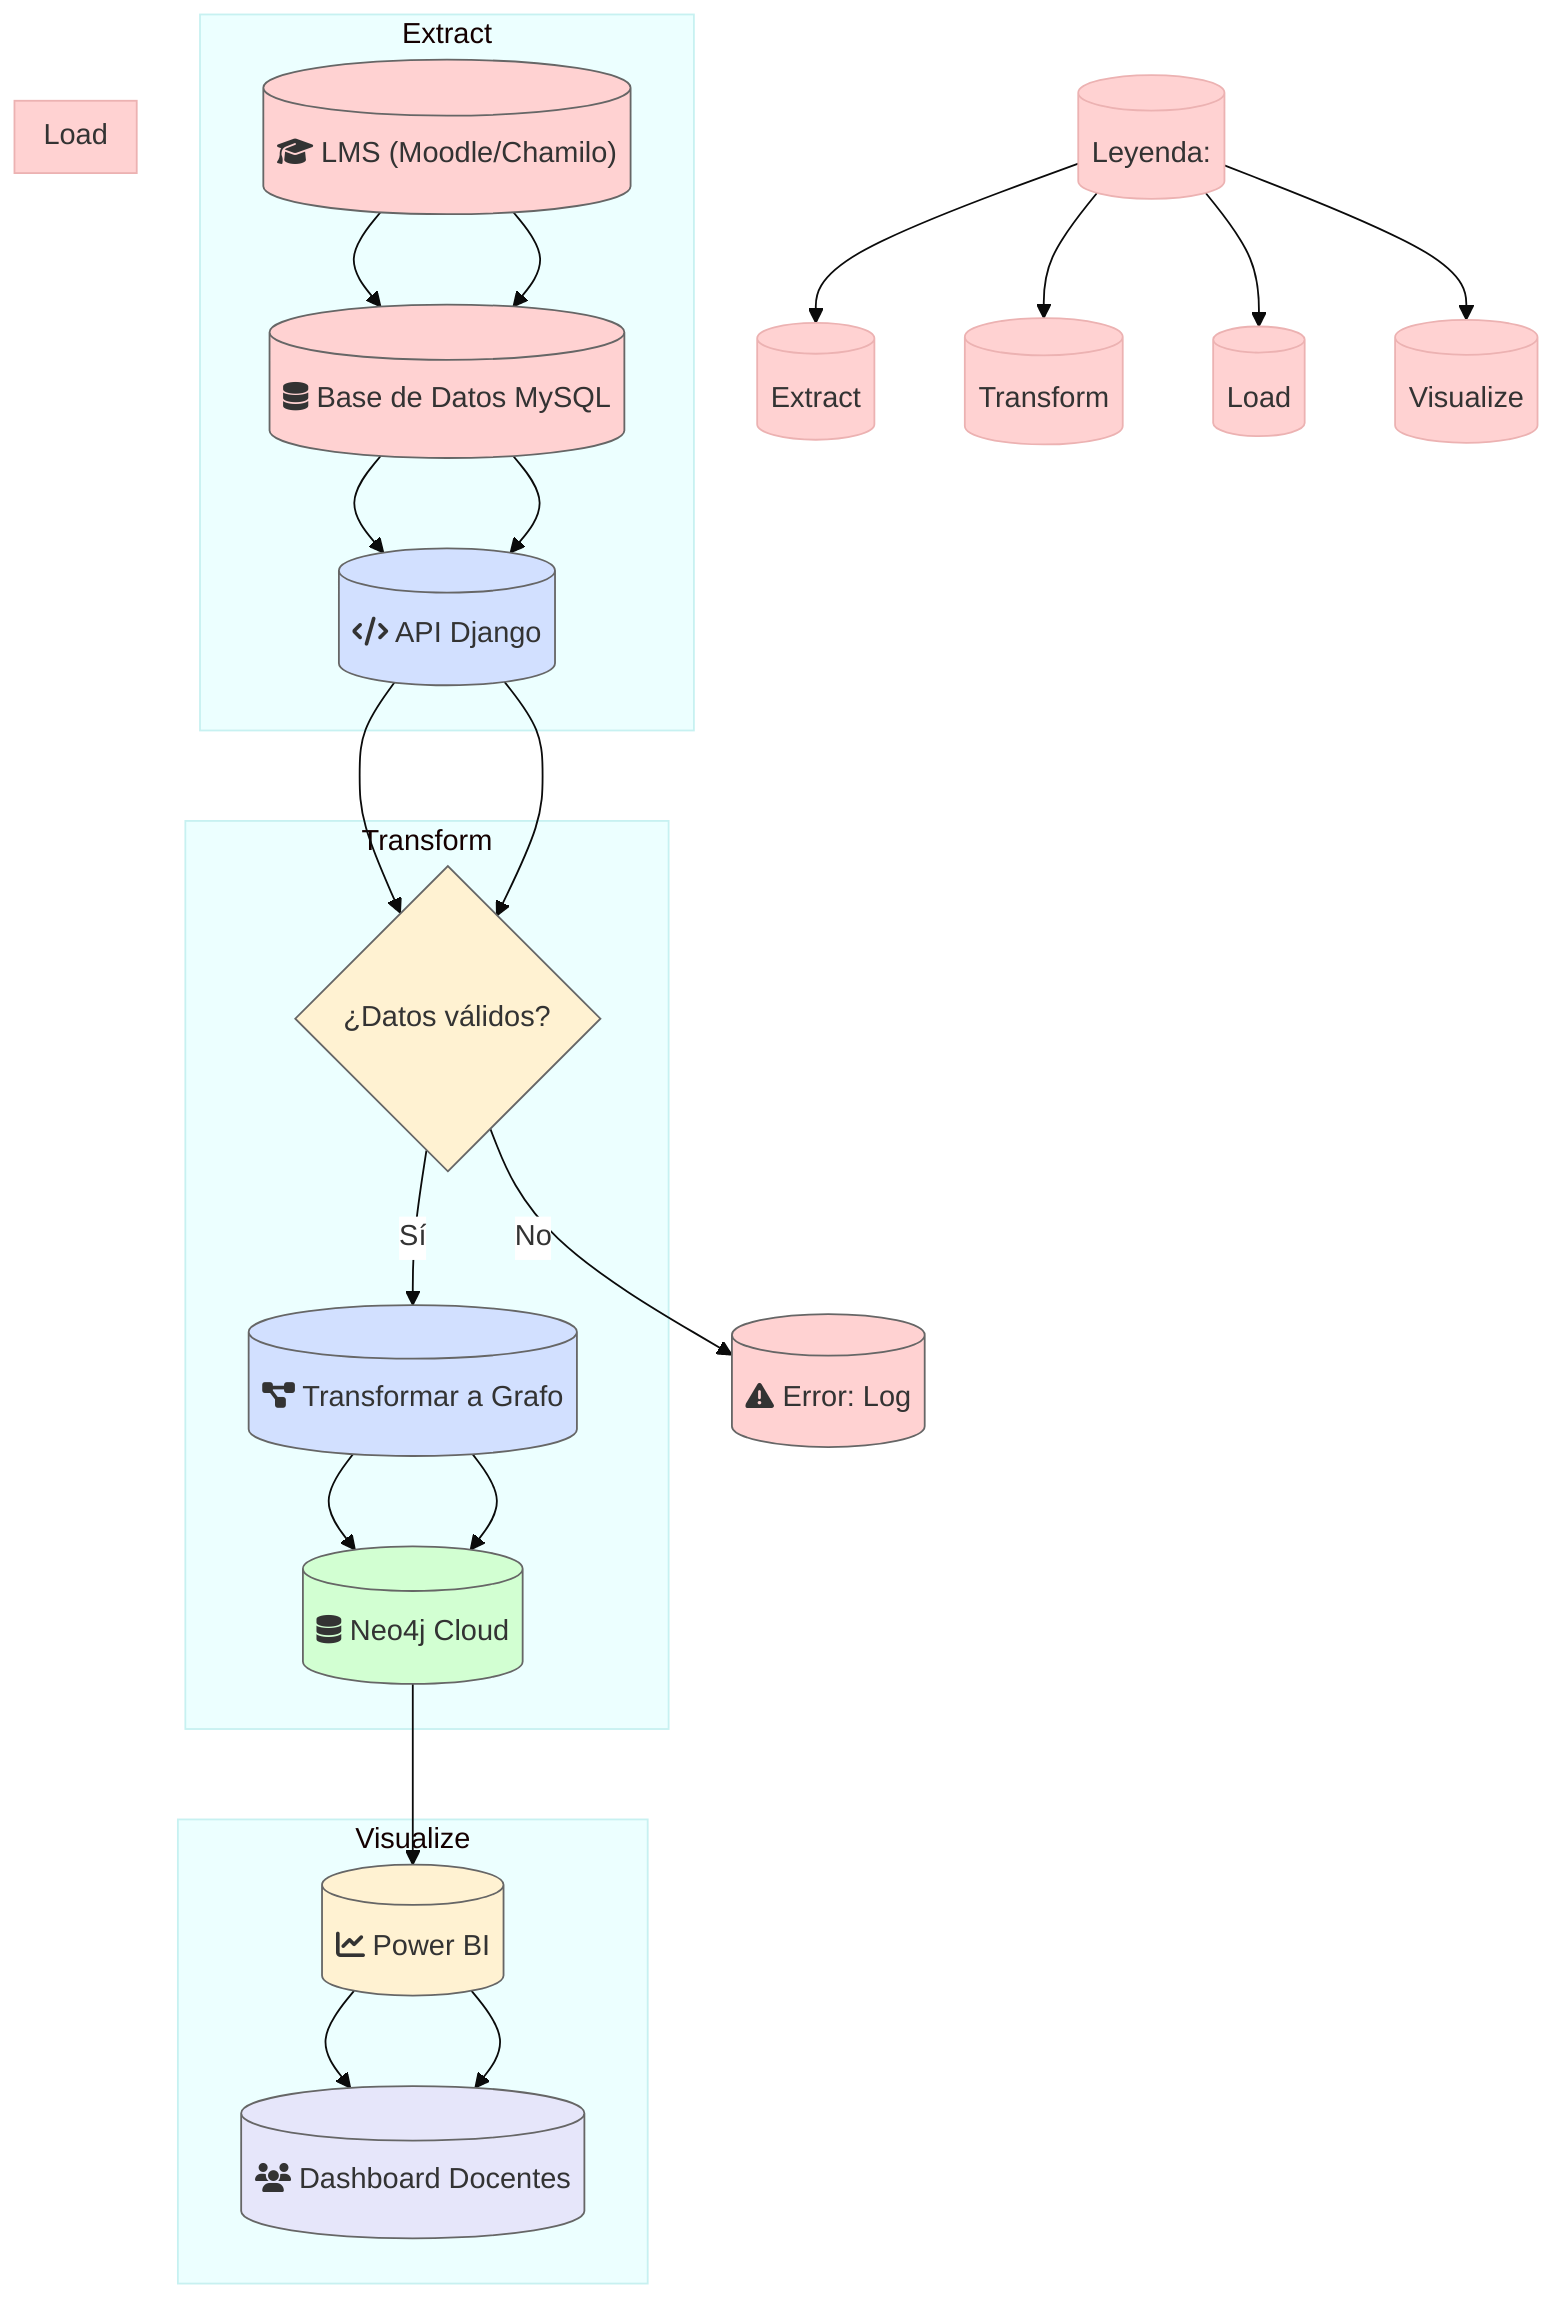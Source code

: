 %%{init: {'theme': 'base', 'themeVariables': { 'primaryColor': '#ffd2d2', 'edgeLabelBackground':'#fff'}}}%%
flowchart TD
    %% Nodos principales
    A[("fa:fa-graduation-cap LMS (Moodle/Chamilo)")] --> B[("fa:fa-database Base de Datos MySQL")]
    B --> C[("fa:fa-code API Django")]
    C --> D{¿Datos válidos?}
    D -->|Sí| E[("fa:fa-project-diagram Transformar a Grafo")]
    D -->|No| F[("fa:fa-exclamation-triangle Error: Log")]
    E --> G[("fa:fa-database Neo4j Cloud")]
    G --> H[("fa:fa-chart-line Power BI")]
    H --> I[("fa:fa-users Dashboard Docentes")]

    %% Subprocesos
    subgraph "Extract"
        A --> B
        B --> C
    end

    subgraph "Transform"
        C --> D
        E --> G
    end

    subgraph "Load"
        G
    end

    subgraph "Visualize"
        H --> I
    end

    %% Estilos
    class A,B,C,D,E,F,G,H,I rounded;
    style A fill:#FFD2D2,stroke:#666
    style B fill:#FFD2D2,stroke:#666
    style C fill:#D2E0FF,stroke:#666
    style D fill:#FFF2D2,stroke:#666
    style E fill:#D2E0FF,stroke:#666
    style F fill:#FFD2D2,stroke:#666
    style G fill:#D2FFD2,stroke:#666
    style H fill:#FFF2D2,stroke:#666
    style I fill:#E6E6FA,stroke:#666

    %% Leyenda
    legend[("Leyenda:")]
    legend --> extract[("Extract")]
    legend --> transform[("Transform")]
    legend --> load[("Load")]
    legend --> visualize[("Visualize")]